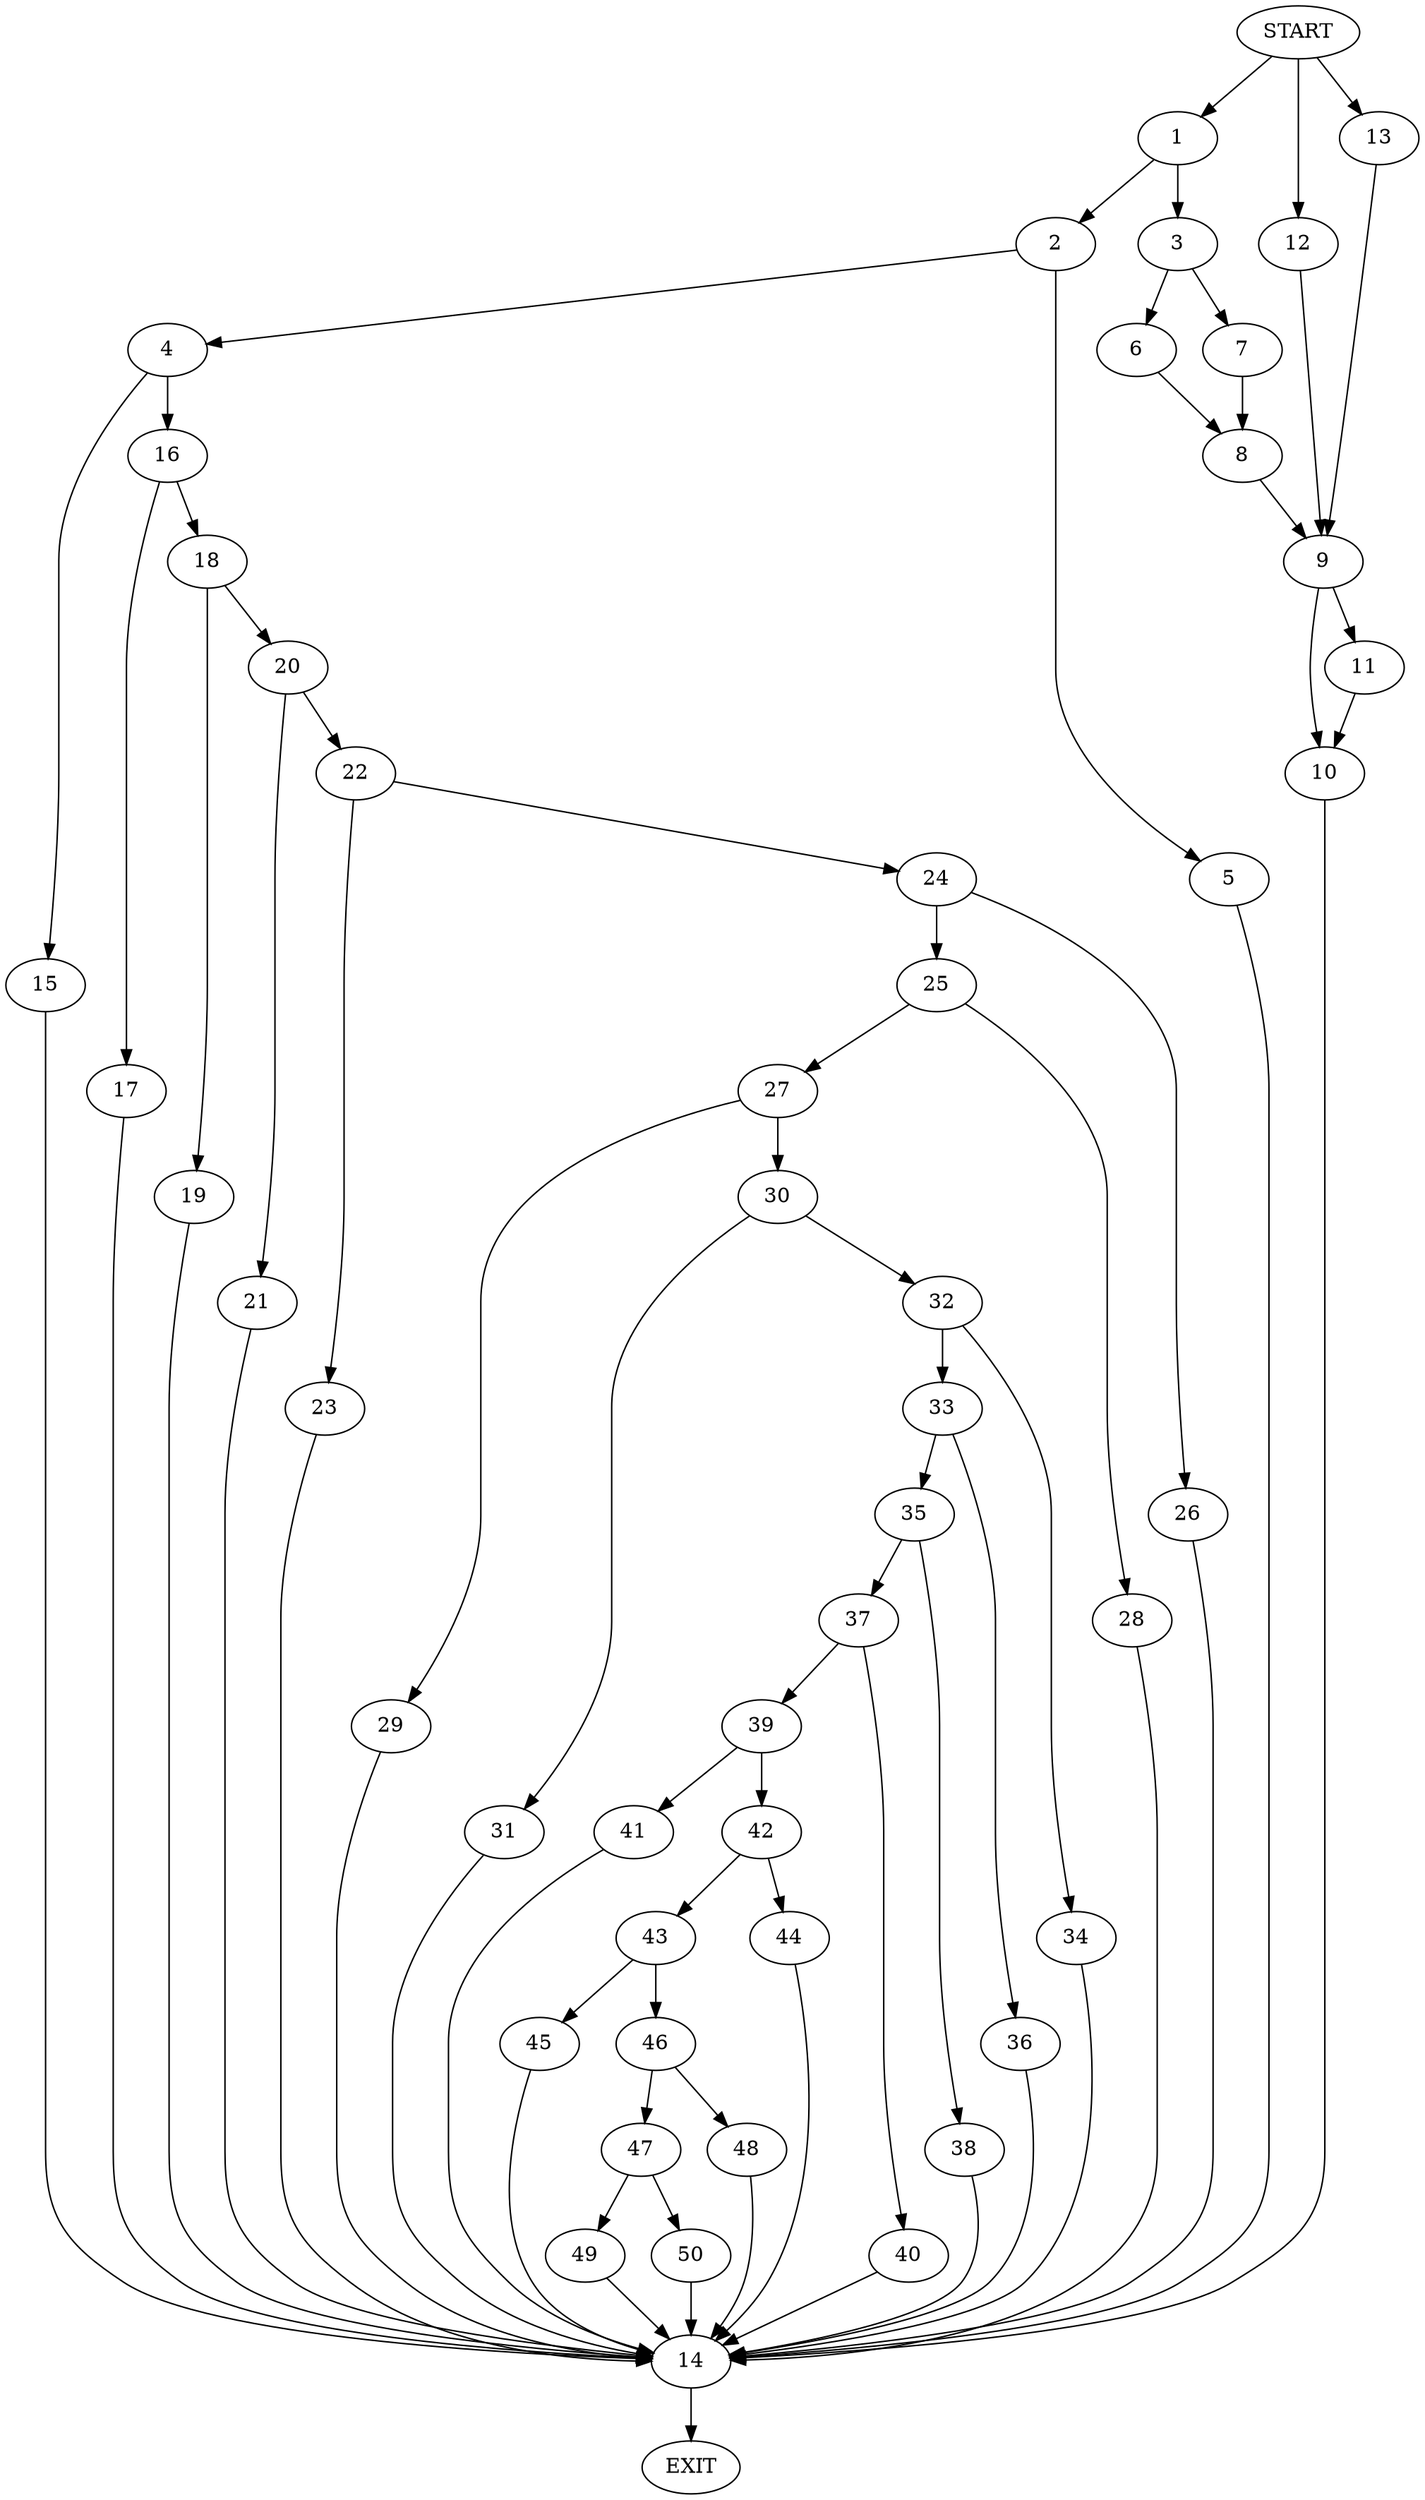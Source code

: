 digraph {
0 [label="START"]
51 [label="EXIT"]
0 -> 1
1 -> 2
1 -> 3
2 -> 4
2 -> 5
3 -> 6
3 -> 7
7 -> 8
6 -> 8
8 -> 9
9 -> 10
9 -> 11
0 -> 12
12 -> 9
0 -> 13
13 -> 9
11 -> 10
10 -> 14
14 -> 51
5 -> 14
4 -> 15
4 -> 16
15 -> 14
16 -> 17
16 -> 18
18 -> 19
18 -> 20
17 -> 14
19 -> 14
20 -> 21
20 -> 22
22 -> 23
22 -> 24
21 -> 14
23 -> 14
24 -> 25
24 -> 26
26 -> 14
25 -> 27
25 -> 28
28 -> 14
27 -> 29
27 -> 30
29 -> 14
30 -> 31
30 -> 32
31 -> 14
32 -> 33
32 -> 34
34 -> 14
33 -> 35
33 -> 36
36 -> 14
35 -> 37
35 -> 38
38 -> 14
37 -> 39
37 -> 40
39 -> 41
39 -> 42
40 -> 14
41 -> 14
42 -> 43
42 -> 44
43 -> 45
43 -> 46
44 -> 14
45 -> 14
46 -> 47
46 -> 48
47 -> 49
47 -> 50
48 -> 14
49 -> 14
50 -> 14
}
